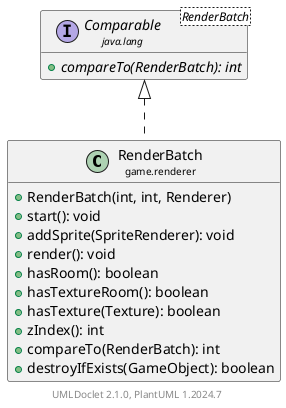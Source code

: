 @startuml
    set namespaceSeparator none
    hide empty fields
    hide empty methods

    class "<size:14>RenderBatch\n<size:10>game.renderer" as game.renderer.RenderBatch [[RenderBatch.html]] {
        +RenderBatch(int, int, Renderer)
        +start(): void
        +addSprite(SpriteRenderer): void
        +render(): void
        +hasRoom(): boolean
        +hasTextureRoom(): boolean
        +hasTexture(Texture): boolean
        +zIndex(): int
        +compareTo(RenderBatch): int
        +destroyIfExists(GameObject): boolean
    }

    interface "<size:14>Comparable\n<size:10>java.lang" as java.lang.Comparable<RenderBatch> {
        {abstract} +compareTo(RenderBatch): int
    }

    java.lang.Comparable <|.. game.renderer.RenderBatch

    center footer UMLDoclet 2.1.0, PlantUML %version()
@enduml
